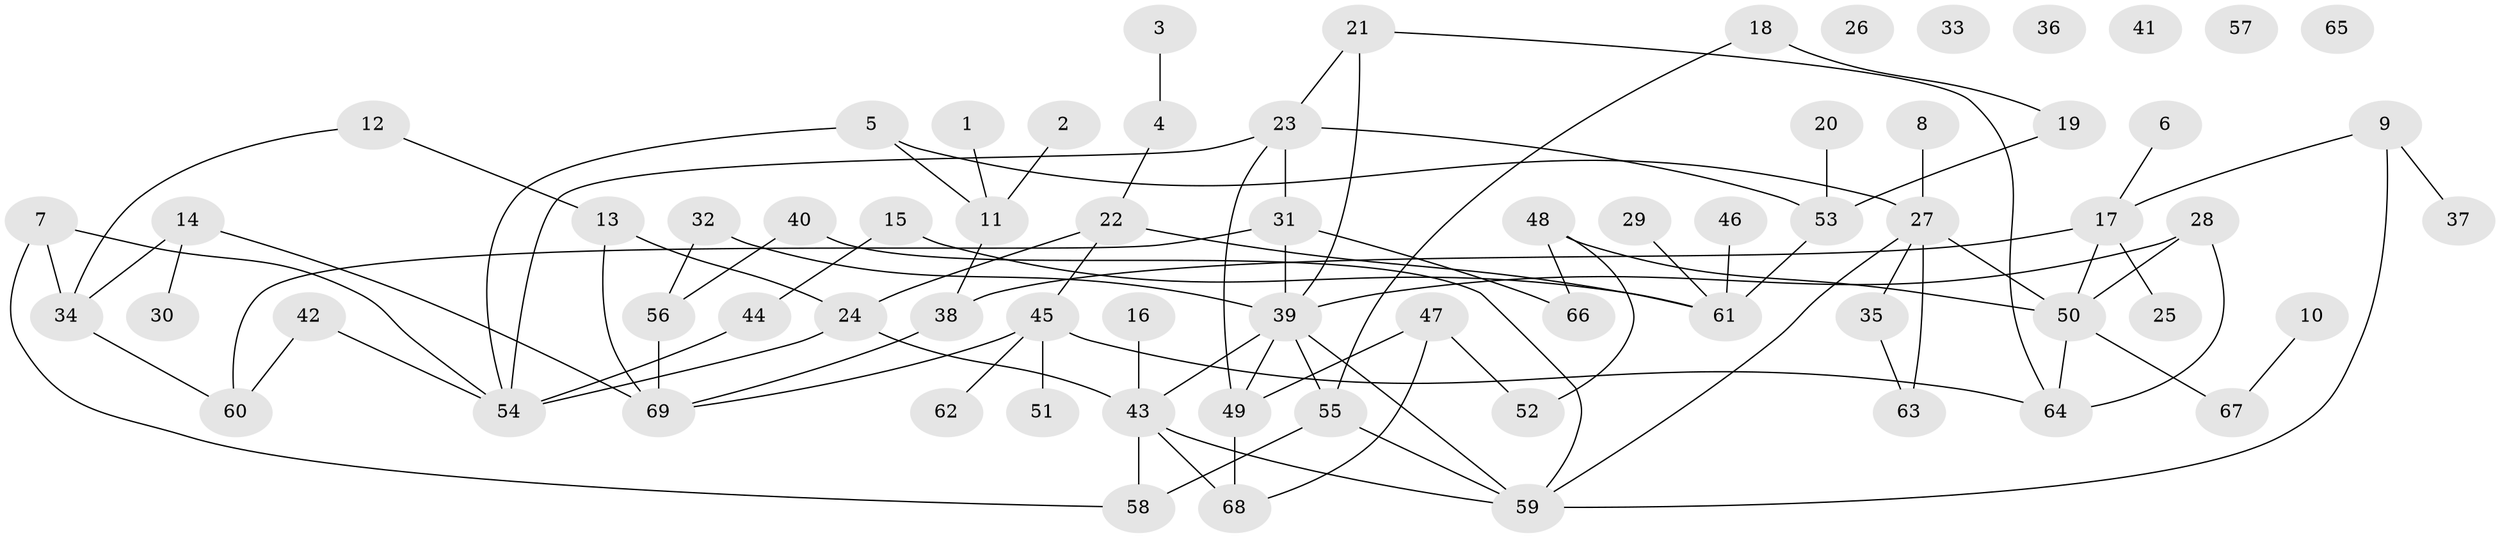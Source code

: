 // coarse degree distribution, {1: 0.24390243902439024, 3: 0.3170731707317073, 8: 0.024390243902439025, 4: 0.07317073170731707, 5: 0.04878048780487805, 2: 0.0975609756097561, 9: 0.024390243902439025, 0: 0.14634146341463414, 14: 0.024390243902439025}
// Generated by graph-tools (version 1.1) at 2025/16/03/04/25 18:16:29]
// undirected, 69 vertices, 92 edges
graph export_dot {
graph [start="1"]
  node [color=gray90,style=filled];
  1;
  2;
  3;
  4;
  5;
  6;
  7;
  8;
  9;
  10;
  11;
  12;
  13;
  14;
  15;
  16;
  17;
  18;
  19;
  20;
  21;
  22;
  23;
  24;
  25;
  26;
  27;
  28;
  29;
  30;
  31;
  32;
  33;
  34;
  35;
  36;
  37;
  38;
  39;
  40;
  41;
  42;
  43;
  44;
  45;
  46;
  47;
  48;
  49;
  50;
  51;
  52;
  53;
  54;
  55;
  56;
  57;
  58;
  59;
  60;
  61;
  62;
  63;
  64;
  65;
  66;
  67;
  68;
  69;
  1 -- 11;
  2 -- 11;
  3 -- 4;
  4 -- 22;
  5 -- 11;
  5 -- 27;
  5 -- 54;
  6 -- 17;
  7 -- 34;
  7 -- 54;
  7 -- 58;
  8 -- 27;
  9 -- 17;
  9 -- 37;
  9 -- 59;
  10 -- 67;
  11 -- 38;
  12 -- 13;
  12 -- 34;
  13 -- 24;
  13 -- 69;
  14 -- 30;
  14 -- 34;
  14 -- 69;
  15 -- 44;
  15 -- 61;
  16 -- 43;
  17 -- 25;
  17 -- 38;
  17 -- 50;
  18 -- 19;
  18 -- 55;
  19 -- 53;
  20 -- 53;
  21 -- 23;
  21 -- 39;
  21 -- 64;
  22 -- 24;
  22 -- 45;
  22 -- 61;
  23 -- 31;
  23 -- 49;
  23 -- 53;
  23 -- 54;
  24 -- 43;
  24 -- 54;
  27 -- 35;
  27 -- 50;
  27 -- 59;
  27 -- 63;
  28 -- 39;
  28 -- 50;
  28 -- 64;
  29 -- 61;
  31 -- 39;
  31 -- 60;
  31 -- 66;
  32 -- 39;
  32 -- 56;
  34 -- 60;
  35 -- 63;
  38 -- 69;
  39 -- 43;
  39 -- 49;
  39 -- 55;
  39 -- 59;
  40 -- 56;
  40 -- 59;
  42 -- 54;
  42 -- 60;
  43 -- 58;
  43 -- 59;
  43 -- 68;
  44 -- 54;
  45 -- 51;
  45 -- 62;
  45 -- 64;
  45 -- 69;
  46 -- 61;
  47 -- 49;
  47 -- 52;
  47 -- 68;
  48 -- 50;
  48 -- 52;
  48 -- 66;
  49 -- 68;
  50 -- 64;
  50 -- 67;
  53 -- 61;
  55 -- 58;
  55 -- 59;
  56 -- 69;
}
